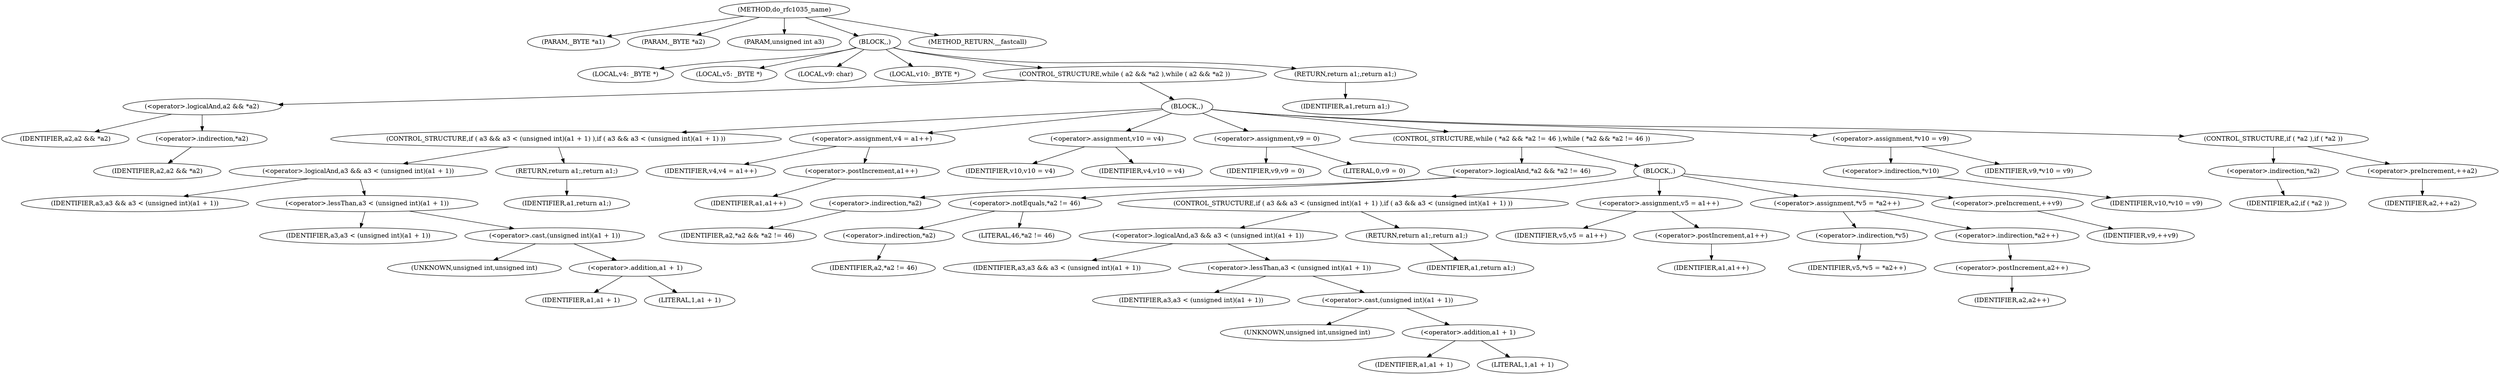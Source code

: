 digraph do_rfc1035_name {  
"1000105" [label = "(METHOD,do_rfc1035_name)" ]
"1000106" [label = "(PARAM,_BYTE *a1)" ]
"1000107" [label = "(PARAM,_BYTE *a2)" ]
"1000108" [label = "(PARAM,unsigned int a3)" ]
"1000109" [label = "(BLOCK,,)" ]
"1000110" [label = "(LOCAL,v4: _BYTE *)" ]
"1000111" [label = "(LOCAL,v5: _BYTE *)" ]
"1000112" [label = "(LOCAL,v9: char)" ]
"1000113" [label = "(LOCAL,v10: _BYTE *)" ]
"1000114" [label = "(CONTROL_STRUCTURE,while ( a2 && *a2 ),while ( a2 && *a2 ))" ]
"1000115" [label = "(<operator>.logicalAnd,a2 && *a2)" ]
"1000116" [label = "(IDENTIFIER,a2,a2 && *a2)" ]
"1000117" [label = "(<operator>.indirection,*a2)" ]
"1000118" [label = "(IDENTIFIER,a2,a2 && *a2)" ]
"1000119" [label = "(BLOCK,,)" ]
"1000120" [label = "(CONTROL_STRUCTURE,if ( a3 && a3 < (unsigned int)(a1 + 1) ),if ( a3 && a3 < (unsigned int)(a1 + 1) ))" ]
"1000121" [label = "(<operator>.logicalAnd,a3 && a3 < (unsigned int)(a1 + 1))" ]
"1000122" [label = "(IDENTIFIER,a3,a3 && a3 < (unsigned int)(a1 + 1))" ]
"1000123" [label = "(<operator>.lessThan,a3 < (unsigned int)(a1 + 1))" ]
"1000124" [label = "(IDENTIFIER,a3,a3 < (unsigned int)(a1 + 1))" ]
"1000125" [label = "(<operator>.cast,(unsigned int)(a1 + 1))" ]
"1000126" [label = "(UNKNOWN,unsigned int,unsigned int)" ]
"1000127" [label = "(<operator>.addition,a1 + 1)" ]
"1000128" [label = "(IDENTIFIER,a1,a1 + 1)" ]
"1000129" [label = "(LITERAL,1,a1 + 1)" ]
"1000130" [label = "(RETURN,return a1;,return a1;)" ]
"1000131" [label = "(IDENTIFIER,a1,return a1;)" ]
"1000132" [label = "(<operator>.assignment,v4 = a1++)" ]
"1000133" [label = "(IDENTIFIER,v4,v4 = a1++)" ]
"1000134" [label = "(<operator>.postIncrement,a1++)" ]
"1000135" [label = "(IDENTIFIER,a1,a1++)" ]
"1000136" [label = "(<operator>.assignment,v10 = v4)" ]
"1000137" [label = "(IDENTIFIER,v10,v10 = v4)" ]
"1000138" [label = "(IDENTIFIER,v4,v10 = v4)" ]
"1000139" [label = "(<operator>.assignment,v9 = 0)" ]
"1000140" [label = "(IDENTIFIER,v9,v9 = 0)" ]
"1000141" [label = "(LITERAL,0,v9 = 0)" ]
"1000142" [label = "(CONTROL_STRUCTURE,while ( *a2 && *a2 != 46 ),while ( *a2 && *a2 != 46 ))" ]
"1000143" [label = "(<operator>.logicalAnd,*a2 && *a2 != 46)" ]
"1000144" [label = "(<operator>.indirection,*a2)" ]
"1000145" [label = "(IDENTIFIER,a2,*a2 && *a2 != 46)" ]
"1000146" [label = "(<operator>.notEquals,*a2 != 46)" ]
"1000147" [label = "(<operator>.indirection,*a2)" ]
"1000148" [label = "(IDENTIFIER,a2,*a2 != 46)" ]
"1000149" [label = "(LITERAL,46,*a2 != 46)" ]
"1000150" [label = "(BLOCK,,)" ]
"1000151" [label = "(CONTROL_STRUCTURE,if ( a3 && a3 < (unsigned int)(a1 + 1) ),if ( a3 && a3 < (unsigned int)(a1 + 1) ))" ]
"1000152" [label = "(<operator>.logicalAnd,a3 && a3 < (unsigned int)(a1 + 1))" ]
"1000153" [label = "(IDENTIFIER,a3,a3 && a3 < (unsigned int)(a1 + 1))" ]
"1000154" [label = "(<operator>.lessThan,a3 < (unsigned int)(a1 + 1))" ]
"1000155" [label = "(IDENTIFIER,a3,a3 < (unsigned int)(a1 + 1))" ]
"1000156" [label = "(<operator>.cast,(unsigned int)(a1 + 1))" ]
"1000157" [label = "(UNKNOWN,unsigned int,unsigned int)" ]
"1000158" [label = "(<operator>.addition,a1 + 1)" ]
"1000159" [label = "(IDENTIFIER,a1,a1 + 1)" ]
"1000160" [label = "(LITERAL,1,a1 + 1)" ]
"1000161" [label = "(RETURN,return a1;,return a1;)" ]
"1000162" [label = "(IDENTIFIER,a1,return a1;)" ]
"1000163" [label = "(<operator>.assignment,v5 = a1++)" ]
"1000164" [label = "(IDENTIFIER,v5,v5 = a1++)" ]
"1000165" [label = "(<operator>.postIncrement,a1++)" ]
"1000166" [label = "(IDENTIFIER,a1,a1++)" ]
"1000167" [label = "(<operator>.assignment,*v5 = *a2++)" ]
"1000168" [label = "(<operator>.indirection,*v5)" ]
"1000169" [label = "(IDENTIFIER,v5,*v5 = *a2++)" ]
"1000170" [label = "(<operator>.indirection,*a2++)" ]
"1000171" [label = "(<operator>.postIncrement,a2++)" ]
"1000172" [label = "(IDENTIFIER,a2,a2++)" ]
"1000173" [label = "(<operator>.preIncrement,++v9)" ]
"1000174" [label = "(IDENTIFIER,v9,++v9)" ]
"1000175" [label = "(<operator>.assignment,*v10 = v9)" ]
"1000176" [label = "(<operator>.indirection,*v10)" ]
"1000177" [label = "(IDENTIFIER,v10,*v10 = v9)" ]
"1000178" [label = "(IDENTIFIER,v9,*v10 = v9)" ]
"1000179" [label = "(CONTROL_STRUCTURE,if ( *a2 ),if ( *a2 ))" ]
"1000180" [label = "(<operator>.indirection,*a2)" ]
"1000181" [label = "(IDENTIFIER,a2,if ( *a2 ))" ]
"1000182" [label = "(<operator>.preIncrement,++a2)" ]
"1000183" [label = "(IDENTIFIER,a2,++a2)" ]
"1000184" [label = "(RETURN,return a1;,return a1;)" ]
"1000185" [label = "(IDENTIFIER,a1,return a1;)" ]
"1000186" [label = "(METHOD_RETURN,__fastcall)" ]
  "1000105" -> "1000106" 
  "1000105" -> "1000107" 
  "1000105" -> "1000108" 
  "1000105" -> "1000109" 
  "1000105" -> "1000186" 
  "1000109" -> "1000110" 
  "1000109" -> "1000111" 
  "1000109" -> "1000112" 
  "1000109" -> "1000113" 
  "1000109" -> "1000114" 
  "1000109" -> "1000184" 
  "1000114" -> "1000115" 
  "1000114" -> "1000119" 
  "1000115" -> "1000116" 
  "1000115" -> "1000117" 
  "1000117" -> "1000118" 
  "1000119" -> "1000120" 
  "1000119" -> "1000132" 
  "1000119" -> "1000136" 
  "1000119" -> "1000139" 
  "1000119" -> "1000142" 
  "1000119" -> "1000175" 
  "1000119" -> "1000179" 
  "1000120" -> "1000121" 
  "1000120" -> "1000130" 
  "1000121" -> "1000122" 
  "1000121" -> "1000123" 
  "1000123" -> "1000124" 
  "1000123" -> "1000125" 
  "1000125" -> "1000126" 
  "1000125" -> "1000127" 
  "1000127" -> "1000128" 
  "1000127" -> "1000129" 
  "1000130" -> "1000131" 
  "1000132" -> "1000133" 
  "1000132" -> "1000134" 
  "1000134" -> "1000135" 
  "1000136" -> "1000137" 
  "1000136" -> "1000138" 
  "1000139" -> "1000140" 
  "1000139" -> "1000141" 
  "1000142" -> "1000143" 
  "1000142" -> "1000150" 
  "1000143" -> "1000144" 
  "1000143" -> "1000146" 
  "1000144" -> "1000145" 
  "1000146" -> "1000147" 
  "1000146" -> "1000149" 
  "1000147" -> "1000148" 
  "1000150" -> "1000151" 
  "1000150" -> "1000163" 
  "1000150" -> "1000167" 
  "1000150" -> "1000173" 
  "1000151" -> "1000152" 
  "1000151" -> "1000161" 
  "1000152" -> "1000153" 
  "1000152" -> "1000154" 
  "1000154" -> "1000155" 
  "1000154" -> "1000156" 
  "1000156" -> "1000157" 
  "1000156" -> "1000158" 
  "1000158" -> "1000159" 
  "1000158" -> "1000160" 
  "1000161" -> "1000162" 
  "1000163" -> "1000164" 
  "1000163" -> "1000165" 
  "1000165" -> "1000166" 
  "1000167" -> "1000168" 
  "1000167" -> "1000170" 
  "1000168" -> "1000169" 
  "1000170" -> "1000171" 
  "1000171" -> "1000172" 
  "1000173" -> "1000174" 
  "1000175" -> "1000176" 
  "1000175" -> "1000178" 
  "1000176" -> "1000177" 
  "1000179" -> "1000180" 
  "1000179" -> "1000182" 
  "1000180" -> "1000181" 
  "1000182" -> "1000183" 
  "1000184" -> "1000185" 
}

